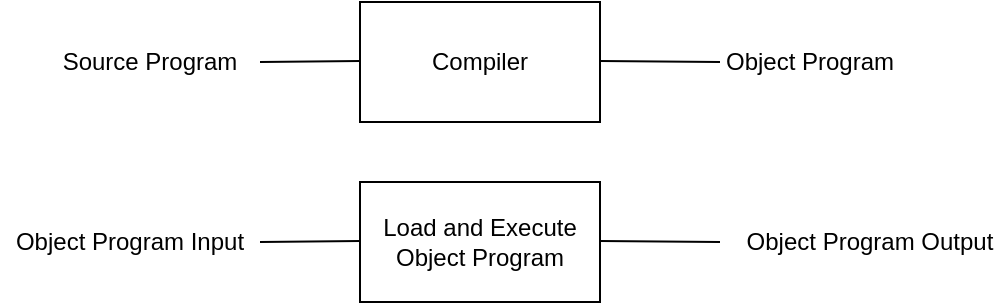 <mxfile version="22.1.16" type="github">
  <diagram name="Page-1" id="P8C312vG72IYRPfNx-oY">
    <mxGraphModel dx="880" dy="460" grid="1" gridSize="10" guides="1" tooltips="1" connect="1" arrows="1" fold="1" page="1" pageScale="1" pageWidth="850" pageHeight="1100" math="0" shadow="0">
      <root>
        <mxCell id="0" />
        <mxCell id="1" parent="0" />
        <mxCell id="G-zeOlZfZlEMPLptpVna-1" value="" style="rounded=0;whiteSpace=wrap;html=1;" vertex="1" parent="1">
          <mxGeometry x="360" y="210" width="120" height="60" as="geometry" />
        </mxCell>
        <mxCell id="G-zeOlZfZlEMPLptpVna-2" value="" style="rounded=0;whiteSpace=wrap;html=1;" vertex="1" parent="1">
          <mxGeometry x="360" y="120" width="120" height="60" as="geometry" />
        </mxCell>
        <mxCell id="G-zeOlZfZlEMPLptpVna-4" value="" style="endArrow=none;html=1;rounded=0;" edge="1" parent="1">
          <mxGeometry width="50" height="50" relative="1" as="geometry">
            <mxPoint x="480" y="149.5" as="sourcePoint" />
            <mxPoint x="540" y="150" as="targetPoint" />
          </mxGeometry>
        </mxCell>
        <mxCell id="G-zeOlZfZlEMPLptpVna-5" value="" style="endArrow=none;html=1;rounded=0;entryX=0;entryY=0.5;entryDx=0;entryDy=0;entryPerimeter=0;" edge="1" parent="1">
          <mxGeometry width="50" height="50" relative="1" as="geometry">
            <mxPoint x="310" y="240" as="sourcePoint" />
            <mxPoint x="360" y="239.5" as="targetPoint" />
          </mxGeometry>
        </mxCell>
        <mxCell id="G-zeOlZfZlEMPLptpVna-6" value="" style="endArrow=none;html=1;rounded=0;" edge="1" parent="1">
          <mxGeometry width="50" height="50" relative="1" as="geometry">
            <mxPoint x="480" y="239.5" as="sourcePoint" />
            <mxPoint x="540" y="240" as="targetPoint" />
          </mxGeometry>
        </mxCell>
        <mxCell id="G-zeOlZfZlEMPLptpVna-7" value="" style="endArrow=none;html=1;rounded=0;entryX=0;entryY=0.5;entryDx=0;entryDy=0;entryPerimeter=0;" edge="1" parent="1">
          <mxGeometry width="50" height="50" relative="1" as="geometry">
            <mxPoint x="310" y="150" as="sourcePoint" />
            <mxPoint x="360" y="149.5" as="targetPoint" />
          </mxGeometry>
        </mxCell>
        <mxCell id="G-zeOlZfZlEMPLptpVna-8" value="Load and Execute Object Program" style="text;html=1;strokeColor=none;fillColor=none;align=center;verticalAlign=middle;whiteSpace=wrap;rounded=0;" vertex="1" parent="1">
          <mxGeometry x="370" y="220" width="100" height="40" as="geometry" />
        </mxCell>
        <mxCell id="G-zeOlZfZlEMPLptpVna-9" value="Compiler" style="text;html=1;strokeColor=none;fillColor=none;align=center;verticalAlign=middle;whiteSpace=wrap;rounded=0;" vertex="1" parent="1">
          <mxGeometry x="390" y="135" width="60" height="30" as="geometry" />
        </mxCell>
        <mxCell id="G-zeOlZfZlEMPLptpVna-10" value="Source Program" style="text;html=1;strokeColor=none;fillColor=none;align=center;verticalAlign=middle;whiteSpace=wrap;rounded=0;" vertex="1" parent="1">
          <mxGeometry x="190" y="135" width="130" height="30" as="geometry" />
        </mxCell>
        <mxCell id="G-zeOlZfZlEMPLptpVna-11" value="Object Program Input" style="text;html=1;strokeColor=none;fillColor=none;align=center;verticalAlign=middle;whiteSpace=wrap;rounded=0;" vertex="1" parent="1">
          <mxGeometry x="180" y="225" width="130" height="30" as="geometry" />
        </mxCell>
        <mxCell id="G-zeOlZfZlEMPLptpVna-12" value="Object Program" style="text;html=1;strokeColor=none;fillColor=none;align=center;verticalAlign=middle;whiteSpace=wrap;rounded=0;" vertex="1" parent="1">
          <mxGeometry x="520" y="135" width="130" height="30" as="geometry" />
        </mxCell>
        <mxCell id="G-zeOlZfZlEMPLptpVna-13" value="Object Program Output" style="text;html=1;strokeColor=none;fillColor=none;align=center;verticalAlign=middle;whiteSpace=wrap;rounded=0;" vertex="1" parent="1">
          <mxGeometry x="550" y="225" width="130" height="30" as="geometry" />
        </mxCell>
      </root>
    </mxGraphModel>
  </diagram>
</mxfile>
